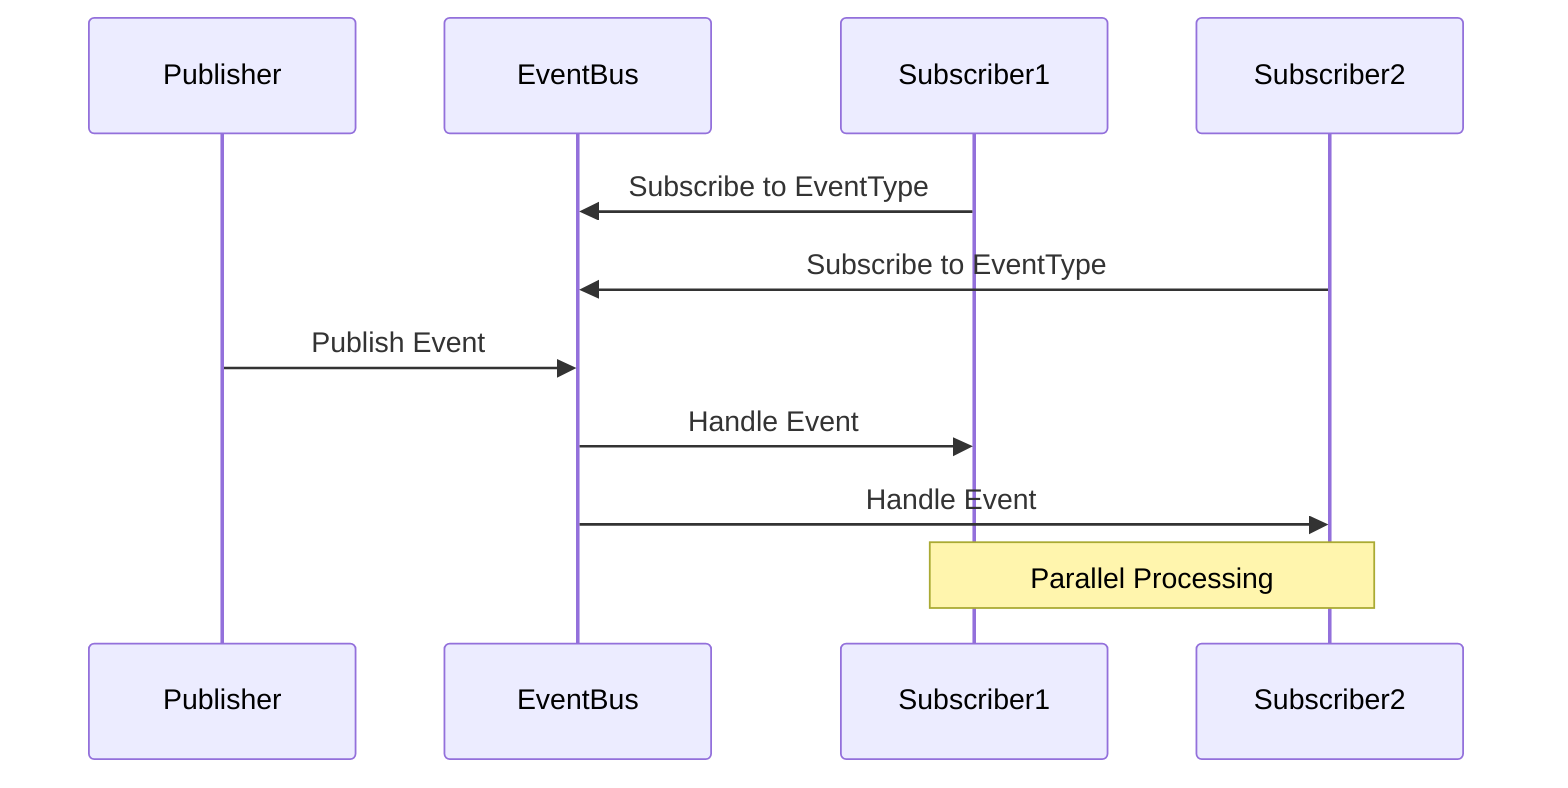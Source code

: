 sequenceDiagram
    participant Publisher
    participant EventBus
    participant Subscriber1
    participant Subscriber2
    
    Subscriber1->>EventBus: Subscribe to EventType
    Subscriber2->>EventBus: Subscribe to EventType
    Publisher->>EventBus: Publish Event
    EventBus->>Subscriber1: Handle Event
    EventBus->>Subscriber2: Handle Event
    Note over Subscriber1,Subscriber2: Parallel Processing